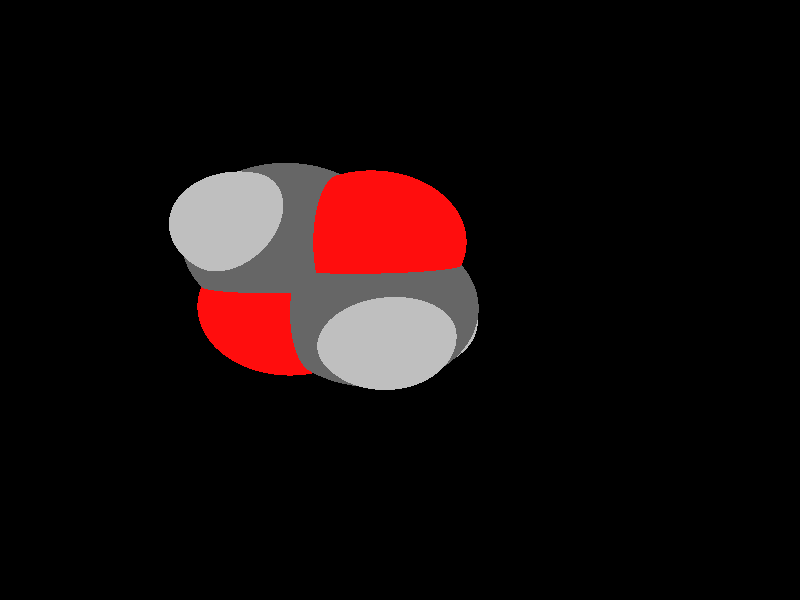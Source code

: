 global_settings {
	ambient_light rgb <0.200000002980232, 0.200000002980232, 0.200000002980232>
	max_trace_level 15
}

background { color rgb <0,0,0> }

camera {
	perspective
	location <-4.28130693633618, 6.78399617530832, 17.0539633935389>
	angle 40
	up <-0.573919768209818, 0.798294065542801, -0.182599793475058>
	right <0.814987741202566, 0.534987910928133, -0.222672218406992> * 1
	direction <-0.0800692284684225, -0.2766125812032, -0.95764001512707> }

light_source {
	<29.1981813131729, 111.678763602813, 57.6053338295618>
	color rgb <1, 1, 1>
	fade_distance 176.789599352244
	fade_power 0
	spotlight
	area_light <20, 0, 0>, <0, 0, 20>, 20, 20
	circular
	orient
	point_at <-29.1981813131729, -111.678763602813, -57.6053338295618>
}

light_source {
	<-96.6834605157996, -0.662146824725774, -37.8773558264156>
	color rgb <0.300000011920929, 0.300000011920929, 0.300000011920929> shadowless
	fade_distance 176.789599352244
	fade_power 0
	parallel
	point_at <96.6834605157996, 0.662146824725774, 37.8773558264156>
}

#default {
	finish {ambient 0.5 diffuse 1 specular 0.2 roughness .01 metallic 1}
}

union {
cylinder {
	<-6.77234775323124, 2.64755288170405, 0.0361711287274672>, 	<-6.37972453770072, 2.08426479853749, 0.0611179695716949>, 0.075
	pigment { rgbt <1, 0.0500000007450581, 0.0500000007450581, 0> }
}
cylinder {
	<-6.37972453770072, 2.08426479853749, 0.0611179695716949>, 	<-5.95624337104062, 1.47670547654788, 0.0880254901851213>, 0.075
	pigment { rgbt <0.400000005960464, 0.400000005960464, 0.400000005960464, 0> }
}
cylinder {
	<-6.77234775323124, 2.64755288170405, 0.0361711287274672>, 	<-7.33852575662868, 2.25846248007059, 0.0247935697318532>, 0.075
	pigment { rgbt <1, 0.0500000007450581, 0.0500000007450581, 0> }
}
cylinder {
	<-7.33852575662868, 2.25846248007059, 0.0247935697318532>, 	<-7.94920168135512, 1.83879209479619, 0.0125218083439442>, 0.075
	pigment { rgbt <0.400000005960464, 0.400000005960464, 0.400000005960464, 0> }
}
cylinder {
	<-5.95624337104062, 1.47670547654788, 0.0880254901851213>, 	<-6.56668146850501, 1.05694020293302, 0.0692881705012423>, 0.075
	pigment { rgbt <0.400000005960464, 0.400000005960464, 0.400000005960464, 0> }
}
cylinder {
	<-6.56668146850501, 1.05694020293302, 0.0692881705012423>, 	<-7.13263855840122, 0.667762113162155, 0.0519161896815787>, 0.075
	pigment { rgbt <1, 0.0500000007450581, 0.0500000007450581, 0> }
}
cylinder {
	<-7.13263855840122, 0.667762113162155, 0.0519161896815787>, 	<-7.52548262133352, 1.2311382476813, 0.0329637677727898>, 0.075
	pigment { rgbt <1, 0.0500000007450581, 0.0500000007450581, 0> }
}
cylinder {
	<-7.52548262133352, 1.2311382476813, 0.0329637677727898>, 	<-7.94920168135512, 1.83879209479619, 0.0125218083439442>, 0.075
	pigment { rgbt <0.400000005960464, 0.400000005960464, 0.400000005960464, 0> }
}
cylinder {
	<-5.95624337104062, 1.47670547654788, 0.0880254901851213>, 	<-5.61455388508203, 1.41905960418369, 0.65841477537967>, 0.075
	pigment { rgbt <0.400000005960464, 0.400000005960464, 0.400000005960464, 0> }
}
cylinder {
	<-5.61455388508203, 1.41905960418369, 0.65841477537967>, 	<-5.39727393554925, 1.38240266051764, 1.02112466314054>, 0.075
	pigment { rgbt <0.75, 0.75, 0.75, 0> }
}
cylinder {
	<-5.95624337104062, 1.47670547654788, 0.0880254901851213>, 	<-5.56892979860331, 1.40193927939459, -0.450296214701364>, 0.075
	pigment { rgbt <0.400000005960464, 0.400000005960464, 0.400000005960464, 0> }
}
cylinder {
	<-5.56892979860331, 1.40193927939459, -0.450296214701364>, 	<-5.32264176291534, 1.35439635515142, -0.792608502985939>, 0.075
	pigment { rgbt <0.75, 0.75, 0.75, 0> }
}
cylinder {
	<-7.94920168135512, 1.83879209479619, 0.0125218083439442>, 	<-8.29754757428234, 1.8976827096979, -0.553670125127864>, 0.075
	pigment { rgbt <0.400000005960464, 0.400000005960464, 0.400000005960464, 0> }
}
cylinder {
	<-8.29754757428234, 1.8976827096979, -0.553670125127864>, 	<-8.51905570970402, 1.93513040339998, -0.91370341967956>, 0.075
	pigment { rgbt <0.75, 0.75, 0.75, 0> }
}
cylinder {
	<-7.94920168135512, 1.83879209479619, 0.0125218083439442>, 	<-8.33015833759769, 1.91243872801915, 0.555532991432767>, 0.075
	pigment { rgbt <0.400000005960464, 0.400000005960464, 0.400000005960464, 0> }
}
cylinder {
	<-8.33015833759769, 1.91243872801915, 0.555532991432767>, 	<-8.57240734121449, 1.95927036417944, 0.900831901165647>, 0.075
	pigment { rgbt <0.75, 0.75, 0.75, 0> }
}
sphere {
	<-6.77234775323124, 2.64755288170405, 0.0361711287274672>, 0.3564
	pigment { rgbt <1, 0.0500000007450581, 0.0500000007450581,0> }
}
sphere {
	<-5.95624337104062, 1.47670547654788, 0.0880254901851213>, 0.4104
	pigment { rgbt <0.400000005960464, 0.400000005960464, 0.400000005960464,0> }
}
sphere {
	<-7.13263855840122, 0.667762113162155, 0.0519161896815787>, 0.3564
	pigment { rgbt <1, 0.0500000007450581, 0.0500000007450581,0> }
}
sphere {
	<-7.94920168135512, 1.83879209479619, 0.0125218083439442>, 0.4104
	pigment { rgbt <0.400000005960464, 0.400000005960464, 0.400000005960464,0> }
}
sphere {
	<-5.39727393554925, 1.38240266051764, 1.02112466314054>, 0.1674
	pigment { rgbt <0.75, 0.75, 0.75,0> }
}
sphere {
	<-5.32264176291534, 1.35439635515142, -0.792608502985939>, 0.1674
	pigment { rgbt <0.75, 0.75, 0.75,0> }
}
sphere {
	<-8.51905570970402, 1.93513040339998, -0.91370341967956>, 0.1674
	pigment { rgbt <0.75, 0.75, 0.75,0> }
}
sphere {
	<-8.57240734121449, 1.95927036417944, 0.900831901165647>, 0.1674
	pigment { rgbt <0.75, 0.75, 0.75,0> }
}
}
merge {
}
union {
}
merge {
sphere {
	<-6.77234775323124, 2.64755288170405, 0.0361711287274672>, 1.519848
	pigment { rgbt <0, 0, 0,0> }
}
sphere {
	<-5.95624337104062, 1.47670547654788, 0.0880254901851213>, 1.69983
	pigment { rgbt <0, 0, 0,0> }
}
sphere {
	<-7.13263855840122, 0.667762113162155, 0.0519161896815787>, 1.519848
	pigment { rgbt <0, 0, 0,0> }
}
sphere {
	<-7.94920168135512, 1.83879209479619, 0.0125218083439442>, 1.69983
	pigment { rgbt <0, 0, 0,0> }
}
sphere {
	<-5.39727393554925, 1.38240266051764, 1.02112466314054>, 1.09989
	pigment { rgbt <0, 0, 0,0> }
}
sphere {
	<-5.32264176291534, 1.35439635515142, -0.792608502985939>, 1.09989
	pigment { rgbt <0, 0, 0,0> }
}
sphere {
	<-8.51905570970402, 1.93513040339998, -0.91370341967956>, 1.09989
	pigment { rgbt <0, 0, 0,0> }
}
sphere {
	<-8.57240734121449, 1.95927036417944, 0.900831901165647>, 1.09989
	pigment { rgbt <0, 0, 0,0> }
}
sphere {
	<-6.77234775323124, 2.64755288170405, 0.0361711287274672>, 1.52
	pigment { rgbt <1, 0.0500000007450581, 0.0500000007450581,0.350000023841858> }
}
sphere {
	<-5.95624337104062, 1.47670547654788, 0.0880254901851213>, 1.7
	pigment { rgbt <0.400000005960464, 0.400000005960464, 0.400000005960464,0.350000023841858> }
}
sphere {
	<-7.13263855840122, 0.667762113162155, 0.0519161896815787>, 1.52
	pigment { rgbt <1, 0.0500000007450581, 0.0500000007450581,0.350000023841858> }
}
sphere {
	<-7.94920168135512, 1.83879209479619, 0.0125218083439442>, 1.7
	pigment { rgbt <0.400000005960464, 0.400000005960464, 0.400000005960464,0.350000023841858> }
}
sphere {
	<-5.39727393554925, 1.38240266051764, 1.02112466314054>, 1.1
	pigment { rgbt <0.75, 0.75, 0.75,0.350000023841858> }
}
sphere {
	<-5.32264176291534, 1.35439635515142, -0.792608502985939>, 1.1
	pigment { rgbt <0.75, 0.75, 0.75,0.350000023841858> }
}
sphere {
	<-8.51905570970402, 1.93513040339998, -0.91370341967956>, 1.1
	pigment { rgbt <0.75, 0.75, 0.75,0.350000023841858> }
}
sphere {
	<-8.57240734121449, 1.95927036417944, 0.900831901165647>, 1.1
	pigment { rgbt <0.75, 0.75, 0.75,0.350000023841858> }
}
}
